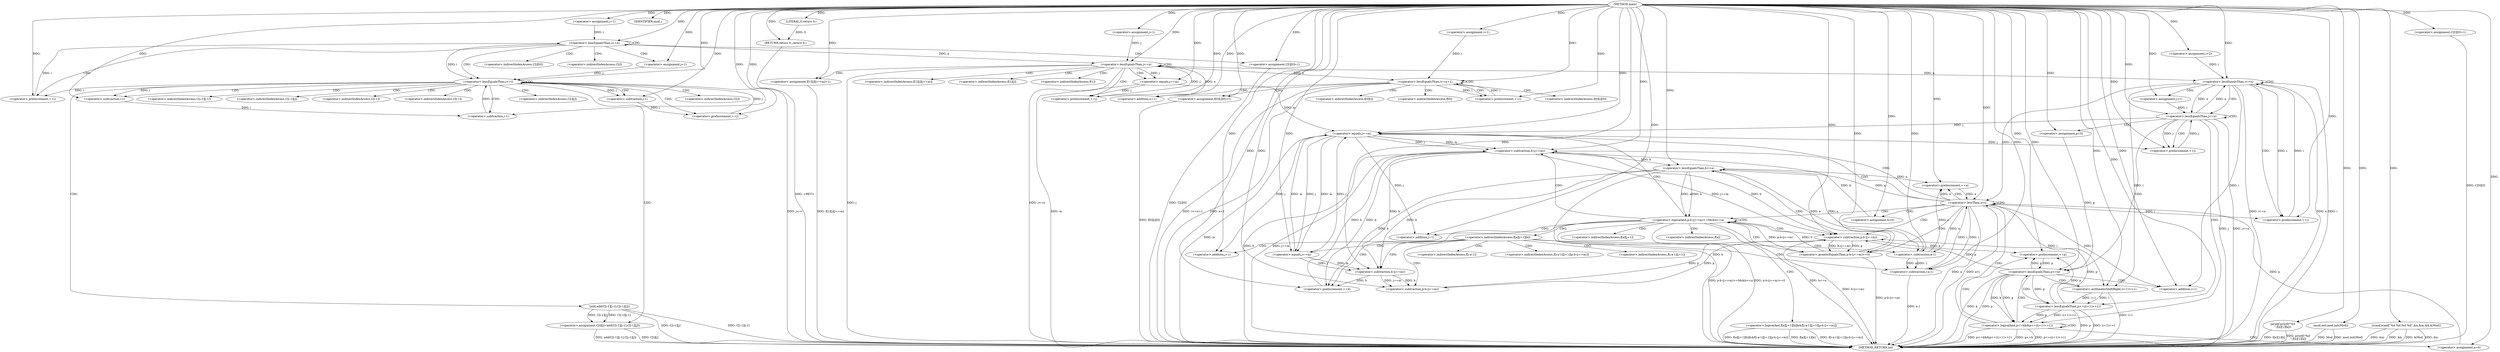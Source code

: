 digraph "main" {  
"1000177" [label = "(METHOD,main)" ]
"1000401" [label = "(METHOD_RETURN,int)" ]
"1000179" [label = "(scanf,scanf(\"%d %d %d %d\",&n,&m,&k,&Mod))" ]
"1000189" [label = "(mod.init,mod.init(Mod))" ]
"1000191" [label = "(<operator>.assignment,C[0][0]=1)" ]
"1000389" [label = "(IDENTIFIER,mod,)" ]
"1000390" [label = "(printf,printf(\"%d\n\",f[n][1][k]))" ]
"1000399" [label = "(RETURN,return 0;,return 0;)" ]
"1000200" [label = "(<operator>.assignment,i=1)" ]
"1000203" [label = "(<operator>.lessEqualsThan,i<=n)" ]
"1000206" [label = "(<operator>.preIncrement,++i)" ]
"1000251" [label = "(<operator>.assignment,j=1)" ]
"1000254" [label = "(<operator>.lessEqualsThan,j<=n)" ]
"1000257" [label = "(<operator>.preIncrement,++j)" ]
"1000259" [label = "(<operator>.assignment,f[1][j][j==m]=1)" ]
"1000272" [label = "(<operator>.assignment,i=1)" ]
"1000275" [label = "(<operator>.lessEqualsThan,i<=n+1)" ]
"1000280" [label = "(<operator>.preIncrement,++i)" ]
"1000282" [label = "(<operator>.assignment,f[0][i][0]=1)" ]
"1000293" [label = "(<operator>.assignment,i=2)" ]
"1000296" [label = "(<operator>.lessEqualsThan,i<=n)" ]
"1000299" [label = "(<operator>.preIncrement,++i)" ]
"1000400" [label = "(LITERAL,0,return 0;)" ]
"1000209" [label = "(<operator>.assignment,C[i][0]=1)" ]
"1000303" [label = "(<operator>.assignment,j=1)" ]
"1000306" [label = "(<operator>.lessEqualsThan,j<=n)" ]
"1000309" [label = "(<operator>.preIncrement,++j)" ]
"1000218" [label = "(<operator>.assignment,j=1)" ]
"1000221" [label = "(<operator>.lessEqualsThan,j<=i)" ]
"1000224" [label = "(<operator>.preIncrement,++j)" ]
"1000226" [label = "(<operator>.assignment,C[i][j]=add(C[i-1][j-1],C[i-1][j]))" ]
"1000277" [label = "(<operator>.addition,n+1)" ]
"1000313" [label = "(<operator>.assignment,p=0)" ]
"1000316" [label = "(<operator>.logicalAnd,p<=k&&p<=((i+1)>>1))" ]
"1000327" [label = "(<operator>.preIncrement,++p)" ]
"1000266" [label = "(<operator>.equals,j==m)" ]
"1000331" [label = "(<operator>.assignment,a=0)" ]
"1000334" [label = "(<operator>.lessThan,a<i)" ]
"1000337" [label = "(<operator>.preIncrement,++a)" ]
"1000232" [label = "(add,add(C[i-1][j-1],C[i-1][j]))" ]
"1000317" [label = "(<operator>.lessEqualsThan,p<=k)" ]
"1000320" [label = "(<operator>.lessEqualsThan,p<=((i+1)>>1))" ]
"1000341" [label = "(<operator>.assignment,b=0)" ]
"1000344" [label = "(<operator>.logicalAnd,p-b-(j==m)>=0&&b<=a)" ]
"1000357" [label = "(<operator>.preIncrement,++b)" ]
"1000322" [label = "(<operator>.arithmeticShiftRight,(i+1)>>1)" ]
"1000360" [label = "(<operator>.logicalAnd,f[a][j+1][b]&&f[i-a-1][j+1][p-b-(j==m)])" ]
"1000239" [label = "(<operator>.subtraction,j-1)" ]
"1000323" [label = "(<operator>.addition,i+1)" ]
"1000345" [label = "(<operator>.greaterEqualsThan,p-b-(j==m)>=0)" ]
"1000354" [label = "(<operator>.lessEqualsThan,b<=a)" ]
"1000236" [label = "(<operator>.subtraction,i-1)" ]
"1000245" [label = "(<operator>.subtraction,i-1)" ]
"1000346" [label = "(<operator>.subtraction,p-b-(j==m))" ]
"1000348" [label = "(<operator>.subtraction,b-(j==m))" ]
"1000382" [label = "(<operator>.subtraction,p-b-(j==m))" ]
"1000350" [label = "(<operator>.equals,j==m)" ]
"1000366" [label = "(<operator>.addition,j+1)" ]
"1000379" [label = "(<operator>.addition,j+1)" ]
"1000384" [label = "(<operator>.subtraction,b-(j==m))" ]
"1000374" [label = "(<operator>.subtraction,i-a-1)" ]
"1000386" [label = "(<operator>.equals,j==m)" ]
"1000376" [label = "(<operator>.subtraction,a-1)" ]
"1000260" [label = "(<operator>.indirectIndexAccess,f[1][j][j==m])" ]
"1000283" [label = "(<operator>.indirectIndexAccess,f[0][i][0])" ]
"1000210" [label = "(<operator>.indirectIndexAccess,C[i][0])" ]
"1000261" [label = "(<operator>.indirectIndexAccess,f[1][j])" ]
"1000284" [label = "(<operator>.indirectIndexAccess,f[0][i])" ]
"1000211" [label = "(<operator>.indirectIndexAccess,C[i])" ]
"1000227" [label = "(<operator>.indirectIndexAccess,C[i][j])" ]
"1000262" [label = "(<operator>.indirectIndexAccess,f[1])" ]
"1000285" [label = "(<operator>.indirectIndexAccess,f[0])" ]
"1000228" [label = "(<operator>.indirectIndexAccess,C[i])" ]
"1000233" [label = "(<operator>.indirectIndexAccess,C[i-1][j-1])" ]
"1000242" [label = "(<operator>.indirectIndexAccess,C[i-1][j])" ]
"1000234" [label = "(<operator>.indirectIndexAccess,C[i-1])" ]
"1000243" [label = "(<operator>.indirectIndexAccess,C[i-1])" ]
"1000361" [label = "(<operator>.indirectIndexAccess,f[a][j+1][b])" ]
"1000370" [label = "(<operator>.indirectIndexAccess,f[i-a-1][j+1][p-b-(j==m)])" ]
"1000362" [label = "(<operator>.indirectIndexAccess,f[a][j+1])" ]
"1000371" [label = "(<operator>.indirectIndexAccess,f[i-a-1][j+1])" ]
"1000363" [label = "(<operator>.indirectIndexAccess,f[a])" ]
"1000372" [label = "(<operator>.indirectIndexAccess,f[i-a-1])" ]
  "1000179" -> "1000401"  [ label = "DDG: &n"] 
  "1000179" -> "1000401"  [ label = "DDG: &m"] 
  "1000179" -> "1000401"  [ label = "DDG: &k"] 
  "1000179" -> "1000401"  [ label = "DDG: &Mod"] 
  "1000189" -> "1000401"  [ label = "DDG: Mod"] 
  "1000189" -> "1000401"  [ label = "DDG: mod.init(Mod)"] 
  "1000191" -> "1000401"  [ label = "DDG: C[0][0]"] 
  "1000254" -> "1000401"  [ label = "DDG: j"] 
  "1000254" -> "1000401"  [ label = "DDG: j<=n"] 
  "1000275" -> "1000401"  [ label = "DDG: n+1"] 
  "1000275" -> "1000401"  [ label = "DDG: i<=n+1"] 
  "1000296" -> "1000401"  [ label = "DDG: i"] 
  "1000296" -> "1000401"  [ label = "DDG: n"] 
  "1000296" -> "1000401"  [ label = "DDG: i<=n"] 
  "1000390" -> "1000401"  [ label = "DDG: f[n][1][k]"] 
  "1000390" -> "1000401"  [ label = "DDG: printf(\"%d\n\",f[n][1][k])"] 
  "1000306" -> "1000401"  [ label = "DDG: j"] 
  "1000306" -> "1000401"  [ label = "DDG: j<=n"] 
  "1000317" -> "1000401"  [ label = "DDG: p"] 
  "1000317" -> "1000401"  [ label = "DDG: k"] 
  "1000316" -> "1000401"  [ label = "DDG: p<=k"] 
  "1000320" -> "1000401"  [ label = "DDG: p"] 
  "1000322" -> "1000401"  [ label = "DDG: i+1"] 
  "1000320" -> "1000401"  [ label = "DDG: (i+1)>>1"] 
  "1000316" -> "1000401"  [ label = "DDG: p<=((i+1)>>1)"] 
  "1000316" -> "1000401"  [ label = "DDG: p<=k&&p<=((i+1)>>1)"] 
  "1000334" -> "1000401"  [ label = "DDG: a"] 
  "1000334" -> "1000401"  [ label = "DDG: a<i"] 
  "1000348" -> "1000401"  [ label = "DDG: b"] 
  "1000350" -> "1000401"  [ label = "DDG: m"] 
  "1000348" -> "1000401"  [ label = "DDG: j==m"] 
  "1000346" -> "1000401"  [ label = "DDG: b-(j==m)"] 
  "1000345" -> "1000401"  [ label = "DDG: p-b-(j==m)"] 
  "1000344" -> "1000401"  [ label = "DDG: p-b-(j==m)>=0"] 
  "1000354" -> "1000401"  [ label = "DDG: b"] 
  "1000344" -> "1000401"  [ label = "DDG: b<=a"] 
  "1000344" -> "1000401"  [ label = "DDG: p-b-(j==m)>=0&&b<=a"] 
  "1000360" -> "1000401"  [ label = "DDG: f[a][j+1][b]"] 
  "1000374" -> "1000401"  [ label = "DDG: a-1"] 
  "1000360" -> "1000401"  [ label = "DDG: f[i-a-1][j+1][p-b-(j==m)]"] 
  "1000360" -> "1000401"  [ label = "DDG: f[a][j+1][b]&&f[i-a-1][j+1][p-b-(j==m)]"] 
  "1000282" -> "1000401"  [ label = "DDG: f[0][i][0]"] 
  "1000266" -> "1000401"  [ label = "DDG: m"] 
  "1000259" -> "1000401"  [ label = "DDG: f[1][j][j==m]"] 
  "1000209" -> "1000401"  [ label = "DDG: C[i][0]"] 
  "1000221" -> "1000401"  [ label = "DDG: j<=i"] 
  "1000226" -> "1000401"  [ label = "DDG: C[i][j]"] 
  "1000232" -> "1000401"  [ label = "DDG: C[i-1][j-1]"] 
  "1000232" -> "1000401"  [ label = "DDG: C[i-1][j]"] 
  "1000226" -> "1000401"  [ label = "DDG: add(C[i-1][j-1],C[i-1][j])"] 
  "1000399" -> "1000401"  [ label = "DDG: <RET>"] 
  "1000177" -> "1000179"  [ label = "DDG: "] 
  "1000177" -> "1000191"  [ label = "DDG: "] 
  "1000177" -> "1000389"  [ label = "DDG: "] 
  "1000400" -> "1000399"  [ label = "DDG: 0"] 
  "1000177" -> "1000399"  [ label = "DDG: "] 
  "1000177" -> "1000189"  [ label = "DDG: "] 
  "1000177" -> "1000200"  [ label = "DDG: "] 
  "1000177" -> "1000251"  [ label = "DDG: "] 
  "1000177" -> "1000259"  [ label = "DDG: "] 
  "1000177" -> "1000272"  [ label = "DDG: "] 
  "1000177" -> "1000282"  [ label = "DDG: "] 
  "1000177" -> "1000293"  [ label = "DDG: "] 
  "1000177" -> "1000390"  [ label = "DDG: "] 
  "1000177" -> "1000400"  [ label = "DDG: "] 
  "1000200" -> "1000203"  [ label = "DDG: i"] 
  "1000206" -> "1000203"  [ label = "DDG: i"] 
  "1000177" -> "1000203"  [ label = "DDG: "] 
  "1000221" -> "1000206"  [ label = "DDG: i"] 
  "1000177" -> "1000206"  [ label = "DDG: "] 
  "1000177" -> "1000209"  [ label = "DDG: "] 
  "1000251" -> "1000254"  [ label = "DDG: j"] 
  "1000257" -> "1000254"  [ label = "DDG: j"] 
  "1000177" -> "1000254"  [ label = "DDG: "] 
  "1000203" -> "1000254"  [ label = "DDG: n"] 
  "1000266" -> "1000257"  [ label = "DDG: j"] 
  "1000177" -> "1000257"  [ label = "DDG: "] 
  "1000272" -> "1000275"  [ label = "DDG: i"] 
  "1000280" -> "1000275"  [ label = "DDG: i"] 
  "1000177" -> "1000275"  [ label = "DDG: "] 
  "1000254" -> "1000275"  [ label = "DDG: n"] 
  "1000275" -> "1000280"  [ label = "DDG: i"] 
  "1000177" -> "1000280"  [ label = "DDG: "] 
  "1000293" -> "1000296"  [ label = "DDG: i"] 
  "1000299" -> "1000296"  [ label = "DDG: i"] 
  "1000177" -> "1000296"  [ label = "DDG: "] 
  "1000306" -> "1000296"  [ label = "DDG: n"] 
  "1000254" -> "1000296"  [ label = "DDG: n"] 
  "1000296" -> "1000299"  [ label = "DDG: i"] 
  "1000334" -> "1000299"  [ label = "DDG: i"] 
  "1000177" -> "1000299"  [ label = "DDG: "] 
  "1000177" -> "1000303"  [ label = "DDG: "] 
  "1000177" -> "1000218"  [ label = "DDG: "] 
  "1000232" -> "1000226"  [ label = "DDG: C[i-1][j]"] 
  "1000232" -> "1000226"  [ label = "DDG: C[i-1][j-1]"] 
  "1000254" -> "1000277"  [ label = "DDG: n"] 
  "1000177" -> "1000277"  [ label = "DDG: "] 
  "1000303" -> "1000306"  [ label = "DDG: j"] 
  "1000309" -> "1000306"  [ label = "DDG: j"] 
  "1000177" -> "1000306"  [ label = "DDG: "] 
  "1000296" -> "1000306"  [ label = "DDG: n"] 
  "1000306" -> "1000309"  [ label = "DDG: j"] 
  "1000350" -> "1000309"  [ label = "DDG: j"] 
  "1000177" -> "1000309"  [ label = "DDG: "] 
  "1000177" -> "1000313"  [ label = "DDG: "] 
  "1000218" -> "1000221"  [ label = "DDG: j"] 
  "1000224" -> "1000221"  [ label = "DDG: j"] 
  "1000177" -> "1000221"  [ label = "DDG: "] 
  "1000203" -> "1000221"  [ label = "DDG: i"] 
  "1000245" -> "1000221"  [ label = "DDG: i"] 
  "1000239" -> "1000224"  [ label = "DDG: j"] 
  "1000177" -> "1000224"  [ label = "DDG: "] 
  "1000254" -> "1000266"  [ label = "DDG: j"] 
  "1000177" -> "1000266"  [ label = "DDG: "] 
  "1000317" -> "1000316"  [ label = "DDG: p"] 
  "1000317" -> "1000316"  [ label = "DDG: k"] 
  "1000320" -> "1000316"  [ label = "DDG: p"] 
  "1000320" -> "1000316"  [ label = "DDG: (i+1)>>1"] 
  "1000317" -> "1000327"  [ label = "DDG: p"] 
  "1000320" -> "1000327"  [ label = "DDG: p"] 
  "1000346" -> "1000327"  [ label = "DDG: p"] 
  "1000177" -> "1000327"  [ label = "DDG: "] 
  "1000177" -> "1000331"  [ label = "DDG: "] 
  "1000313" -> "1000317"  [ label = "DDG: p"] 
  "1000327" -> "1000317"  [ label = "DDG: p"] 
  "1000177" -> "1000317"  [ label = "DDG: "] 
  "1000317" -> "1000320"  [ label = "DDG: p"] 
  "1000177" -> "1000320"  [ label = "DDG: "] 
  "1000322" -> "1000320"  [ label = "DDG: i+1"] 
  "1000322" -> "1000320"  [ label = "DDG: 1"] 
  "1000331" -> "1000334"  [ label = "DDG: a"] 
  "1000337" -> "1000334"  [ label = "DDG: a"] 
  "1000177" -> "1000334"  [ label = "DDG: "] 
  "1000296" -> "1000334"  [ label = "DDG: i"] 
  "1000374" -> "1000334"  [ label = "DDG: i"] 
  "1000334" -> "1000337"  [ label = "DDG: a"] 
  "1000354" -> "1000337"  [ label = "DDG: a"] 
  "1000376" -> "1000337"  [ label = "DDG: a"] 
  "1000177" -> "1000337"  [ label = "DDG: "] 
  "1000177" -> "1000341"  [ label = "DDG: "] 
  "1000296" -> "1000322"  [ label = "DDG: i"] 
  "1000334" -> "1000322"  [ label = "DDG: i"] 
  "1000177" -> "1000322"  [ label = "DDG: "] 
  "1000345" -> "1000344"  [ label = "DDG: 0"] 
  "1000345" -> "1000344"  [ label = "DDG: p-b-(j==m)"] 
  "1000354" -> "1000344"  [ label = "DDG: a"] 
  "1000354" -> "1000344"  [ label = "DDG: b"] 
  "1000348" -> "1000357"  [ label = "DDG: b"] 
  "1000354" -> "1000357"  [ label = "DDG: b"] 
  "1000384" -> "1000357"  [ label = "DDG: b"] 
  "1000177" -> "1000357"  [ label = "DDG: "] 
  "1000221" -> "1000239"  [ label = "DDG: j"] 
  "1000177" -> "1000239"  [ label = "DDG: "] 
  "1000296" -> "1000323"  [ label = "DDG: i"] 
  "1000334" -> "1000323"  [ label = "DDG: i"] 
  "1000177" -> "1000323"  [ label = "DDG: "] 
  "1000346" -> "1000345"  [ label = "DDG: p"] 
  "1000346" -> "1000345"  [ label = "DDG: b-(j==m)"] 
  "1000177" -> "1000345"  [ label = "DDG: "] 
  "1000348" -> "1000354"  [ label = "DDG: b"] 
  "1000177" -> "1000354"  [ label = "DDG: "] 
  "1000334" -> "1000354"  [ label = "DDG: a"] 
  "1000376" -> "1000354"  [ label = "DDG: a"] 
  "1000221" -> "1000236"  [ label = "DDG: i"] 
  "1000177" -> "1000236"  [ label = "DDG: "] 
  "1000236" -> "1000245"  [ label = "DDG: i"] 
  "1000177" -> "1000245"  [ label = "DDG: "] 
  "1000317" -> "1000346"  [ label = "DDG: p"] 
  "1000320" -> "1000346"  [ label = "DDG: p"] 
  "1000382" -> "1000346"  [ label = "DDG: p"] 
  "1000177" -> "1000346"  [ label = "DDG: "] 
  "1000348" -> "1000346"  [ label = "DDG: b"] 
  "1000348" -> "1000346"  [ label = "DDG: j==m"] 
  "1000341" -> "1000348"  [ label = "DDG: b"] 
  "1000357" -> "1000348"  [ label = "DDG: b"] 
  "1000177" -> "1000348"  [ label = "DDG: "] 
  "1000350" -> "1000348"  [ label = "DDG: m"] 
  "1000350" -> "1000348"  [ label = "DDG: j"] 
  "1000346" -> "1000382"  [ label = "DDG: p"] 
  "1000177" -> "1000382"  [ label = "DDG: "] 
  "1000384" -> "1000382"  [ label = "DDG: j==m"] 
  "1000384" -> "1000382"  [ label = "DDG: b"] 
  "1000306" -> "1000350"  [ label = "DDG: j"] 
  "1000386" -> "1000350"  [ label = "DDG: j"] 
  "1000177" -> "1000350"  [ label = "DDG: "] 
  "1000386" -> "1000350"  [ label = "DDG: m"] 
  "1000266" -> "1000350"  [ label = "DDG: m"] 
  "1000350" -> "1000366"  [ label = "DDG: j"] 
  "1000177" -> "1000366"  [ label = "DDG: "] 
  "1000177" -> "1000379"  [ label = "DDG: "] 
  "1000350" -> "1000379"  [ label = "DDG: j"] 
  "1000348" -> "1000384"  [ label = "DDG: b"] 
  "1000354" -> "1000384"  [ label = "DDG: b"] 
  "1000177" -> "1000384"  [ label = "DDG: "] 
  "1000386" -> "1000384"  [ label = "DDG: j"] 
  "1000386" -> "1000384"  [ label = "DDG: m"] 
  "1000334" -> "1000374"  [ label = "DDG: i"] 
  "1000177" -> "1000374"  [ label = "DDG: "] 
  "1000376" -> "1000374"  [ label = "DDG: a"] 
  "1000376" -> "1000374"  [ label = "DDG: 1"] 
  "1000177" -> "1000386"  [ label = "DDG: "] 
  "1000350" -> "1000386"  [ label = "DDG: j"] 
  "1000350" -> "1000386"  [ label = "DDG: m"] 
  "1000334" -> "1000376"  [ label = "DDG: a"] 
  "1000354" -> "1000376"  [ label = "DDG: a"] 
  "1000177" -> "1000376"  [ label = "DDG: "] 
  "1000203" -> "1000211"  [ label = "CDG: "] 
  "1000203" -> "1000221"  [ label = "CDG: "] 
  "1000203" -> "1000210"  [ label = "CDG: "] 
  "1000203" -> "1000206"  [ label = "CDG: "] 
  "1000203" -> "1000203"  [ label = "CDG: "] 
  "1000203" -> "1000218"  [ label = "CDG: "] 
  "1000203" -> "1000209"  [ label = "CDG: "] 
  "1000254" -> "1000260"  [ label = "CDG: "] 
  "1000254" -> "1000259"  [ label = "CDG: "] 
  "1000254" -> "1000254"  [ label = "CDG: "] 
  "1000254" -> "1000261"  [ label = "CDG: "] 
  "1000254" -> "1000266"  [ label = "CDG: "] 
  "1000254" -> "1000262"  [ label = "CDG: "] 
  "1000254" -> "1000257"  [ label = "CDG: "] 
  "1000275" -> "1000285"  [ label = "CDG: "] 
  "1000275" -> "1000277"  [ label = "CDG: "] 
  "1000275" -> "1000282"  [ label = "CDG: "] 
  "1000275" -> "1000284"  [ label = "CDG: "] 
  "1000275" -> "1000283"  [ label = "CDG: "] 
  "1000275" -> "1000280"  [ label = "CDG: "] 
  "1000275" -> "1000275"  [ label = "CDG: "] 
  "1000296" -> "1000303"  [ label = "CDG: "] 
  "1000296" -> "1000306"  [ label = "CDG: "] 
  "1000296" -> "1000299"  [ label = "CDG: "] 
  "1000296" -> "1000296"  [ label = "CDG: "] 
  "1000306" -> "1000313"  [ label = "CDG: "] 
  "1000306" -> "1000316"  [ label = "CDG: "] 
  "1000306" -> "1000306"  [ label = "CDG: "] 
  "1000306" -> "1000309"  [ label = "CDG: "] 
  "1000306" -> "1000317"  [ label = "CDG: "] 
  "1000221" -> "1000221"  [ label = "CDG: "] 
  "1000221" -> "1000233"  [ label = "CDG: "] 
  "1000221" -> "1000227"  [ label = "CDG: "] 
  "1000221" -> "1000243"  [ label = "CDG: "] 
  "1000221" -> "1000236"  [ label = "CDG: "] 
  "1000221" -> "1000242"  [ label = "CDG: "] 
  "1000221" -> "1000224"  [ label = "CDG: "] 
  "1000221" -> "1000245"  [ label = "CDG: "] 
  "1000221" -> "1000226"  [ label = "CDG: "] 
  "1000221" -> "1000232"  [ label = "CDG: "] 
  "1000221" -> "1000239"  [ label = "CDG: "] 
  "1000221" -> "1000234"  [ label = "CDG: "] 
  "1000221" -> "1000228"  [ label = "CDG: "] 
  "1000316" -> "1000316"  [ label = "CDG: "] 
  "1000316" -> "1000334"  [ label = "CDG: "] 
  "1000316" -> "1000331"  [ label = "CDG: "] 
  "1000316" -> "1000327"  [ label = "CDG: "] 
  "1000316" -> "1000317"  [ label = "CDG: "] 
  "1000317" -> "1000320"  [ label = "CDG: "] 
  "1000317" -> "1000323"  [ label = "CDG: "] 
  "1000317" -> "1000322"  [ label = "CDG: "] 
  "1000334" -> "1000337"  [ label = "CDG: "] 
  "1000334" -> "1000345"  [ label = "CDG: "] 
  "1000334" -> "1000334"  [ label = "CDG: "] 
  "1000334" -> "1000348"  [ label = "CDG: "] 
  "1000334" -> "1000341"  [ label = "CDG: "] 
  "1000334" -> "1000350"  [ label = "CDG: "] 
  "1000334" -> "1000344"  [ label = "CDG: "] 
  "1000334" -> "1000346"  [ label = "CDG: "] 
  "1000344" -> "1000362"  [ label = "CDG: "] 
  "1000344" -> "1000345"  [ label = "CDG: "] 
  "1000344" -> "1000357"  [ label = "CDG: "] 
  "1000344" -> "1000363"  [ label = "CDG: "] 
  "1000344" -> "1000348"  [ label = "CDG: "] 
  "1000344" -> "1000350"  [ label = "CDG: "] 
  "1000344" -> "1000344"  [ label = "CDG: "] 
  "1000344" -> "1000360"  [ label = "CDG: "] 
  "1000344" -> "1000346"  [ label = "CDG: "] 
  "1000344" -> "1000366"  [ label = "CDG: "] 
  "1000344" -> "1000361"  [ label = "CDG: "] 
  "1000345" -> "1000354"  [ label = "CDG: "] 
  "1000361" -> "1000379"  [ label = "CDG: "] 
  "1000361" -> "1000370"  [ label = "CDG: "] 
  "1000361" -> "1000371"  [ label = "CDG: "] 
  "1000361" -> "1000382"  [ label = "CDG: "] 
  "1000361" -> "1000376"  [ label = "CDG: "] 
  "1000361" -> "1000386"  [ label = "CDG: "] 
  "1000361" -> "1000384"  [ label = "CDG: "] 
  "1000361" -> "1000374"  [ label = "CDG: "] 
  "1000361" -> "1000372"  [ label = "CDG: "] 
}
